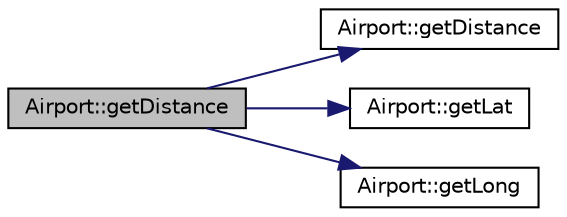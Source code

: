 digraph "Airport::getDistance"
{
 // LATEX_PDF_SIZE
  edge [fontname="Helvetica",fontsize="10",labelfontname="Helvetica",labelfontsize="10"];
  node [fontname="Helvetica",fontsize="10",shape=record];
  rankdir="LR";
  Node1 [label="Airport::getDistance",height=0.2,width=0.4,color="black", fillcolor="grey75", style="filled", fontcolor="black",tooltip="calculates the distance between two Airports @complexity O(1)"];
  Node1 -> Node2 [color="midnightblue",fontsize="10",style="solid",fontname="Helvetica"];
  Node2 [label="Airport::getDistance",height=0.2,width=0.4,color="black", fillcolor="white", style="filled",URL="$classAirport.html#ab9af990f8a3dce2757c303e41cfa36c9",tooltip="calculates the distance between the Airport and the location defined by the pair (lat,..."];
  Node1 -> Node3 [color="midnightblue",fontsize="10",style="solid",fontname="Helvetica"];
  Node3 [label="Airport::getLat",height=0.2,width=0.4,color="black", fillcolor="white", style="filled",URL="$classAirport.html#a68808ea46d6c48819e23989c64488ef9",tooltip="returns the latitude of the Airport"];
  Node1 -> Node4 [color="midnightblue",fontsize="10",style="solid",fontname="Helvetica"];
  Node4 [label="Airport::getLong",height=0.2,width=0.4,color="black", fillcolor="white", style="filled",URL="$classAirport.html#a535b1f7705edd96209e5956b78b550b1",tooltip="returns the longitude of the Airport"];
}
